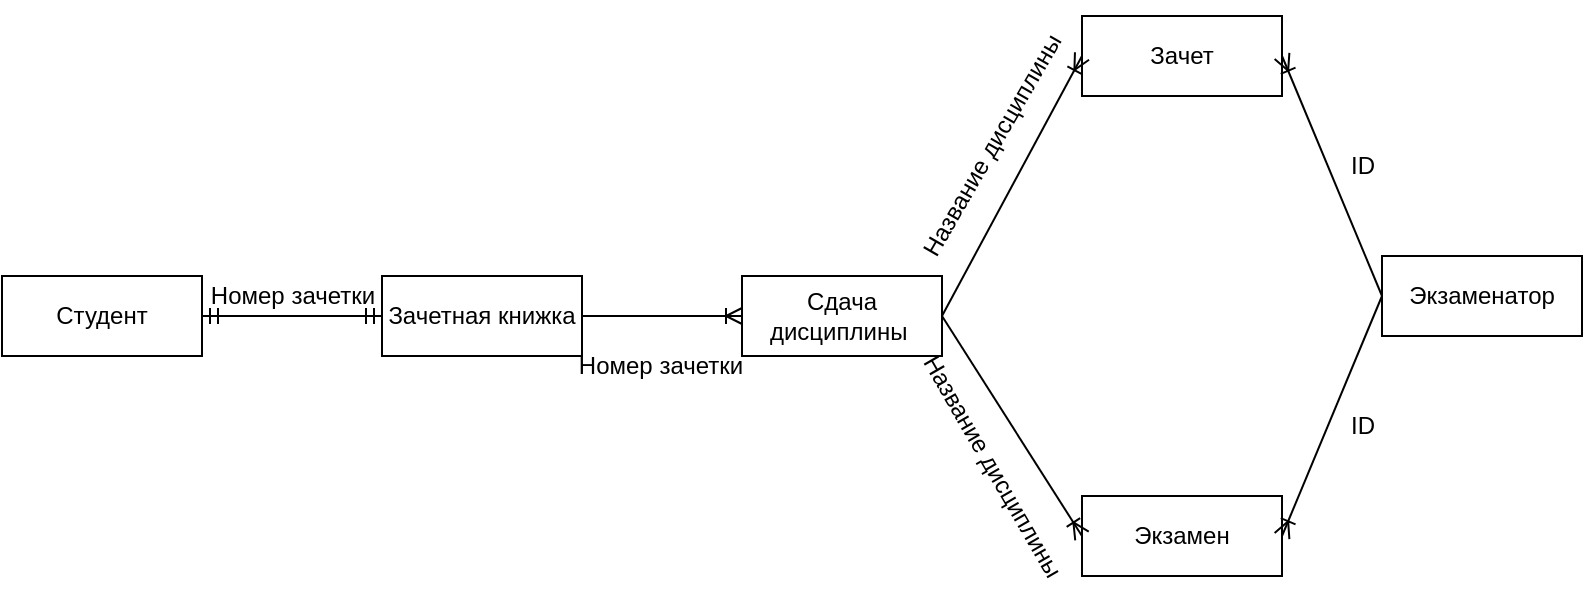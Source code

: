 <mxfile version="21.0.2" type="github">
  <diagram name="Страница 1" id="IKsaFZdsxYNKWXKrZ-dd">
    <mxGraphModel dx="954" dy="647" grid="1" gridSize="10" guides="1" tooltips="1" connect="1" arrows="1" fold="1" page="1" pageScale="1" pageWidth="827" pageHeight="1169" math="0" shadow="0">
      <root>
        <mxCell id="0" />
        <mxCell id="1" parent="0" />
        <mxCell id="oUwSweANlWVkf3pkpjq4-1" value="Студент" style="whiteSpace=wrap;html=1;align=center;" vertex="1" parent="1">
          <mxGeometry x="30" y="280" width="100" height="40" as="geometry" />
        </mxCell>
        <mxCell id="oUwSweANlWVkf3pkpjq4-2" value="Зачетная книжка" style="whiteSpace=wrap;html=1;align=center;" vertex="1" parent="1">
          <mxGeometry x="220" y="280" width="100" height="40" as="geometry" />
        </mxCell>
        <mxCell id="oUwSweANlWVkf3pkpjq4-3" value="Сдача дисциплины&amp;nbsp;" style="whiteSpace=wrap;html=1;align=center;" vertex="1" parent="1">
          <mxGeometry x="400" y="280" width="100" height="40" as="geometry" />
        </mxCell>
        <mxCell id="oUwSweANlWVkf3pkpjq4-4" value="Зачет" style="whiteSpace=wrap;html=1;align=center;" vertex="1" parent="1">
          <mxGeometry x="570" y="150" width="100" height="40" as="geometry" />
        </mxCell>
        <mxCell id="oUwSweANlWVkf3pkpjq4-5" value="Экзаменатор" style="whiteSpace=wrap;html=1;align=center;" vertex="1" parent="1">
          <mxGeometry x="720" y="270" width="100" height="40" as="geometry" />
        </mxCell>
        <mxCell id="oUwSweANlWVkf3pkpjq4-6" value="Экзамен" style="whiteSpace=wrap;html=1;align=center;" vertex="1" parent="1">
          <mxGeometry x="570" y="390" width="100" height="40" as="geometry" />
        </mxCell>
        <mxCell id="oUwSweANlWVkf3pkpjq4-8" value="" style="fontSize=12;html=1;endArrow=ERmandOne;startArrow=ERmandOne;rounded=0;exitX=1;exitY=0.5;exitDx=0;exitDy=0;" edge="1" parent="1" source="oUwSweANlWVkf3pkpjq4-1">
          <mxGeometry width="100" height="100" relative="1" as="geometry">
            <mxPoint x="390" y="390" as="sourcePoint" />
            <mxPoint x="220" y="300" as="targetPoint" />
          </mxGeometry>
        </mxCell>
        <mxCell id="oUwSweANlWVkf3pkpjq4-10" value="" style="fontSize=12;html=1;endArrow=ERoneToMany;rounded=0;exitX=1;exitY=0.5;exitDx=0;exitDy=0;" edge="1" parent="1" source="oUwSweANlWVkf3pkpjq4-2">
          <mxGeometry width="100" height="100" relative="1" as="geometry">
            <mxPoint x="390" y="390" as="sourcePoint" />
            <mxPoint x="400" y="300" as="targetPoint" />
          </mxGeometry>
        </mxCell>
        <mxCell id="oUwSweANlWVkf3pkpjq4-11" value="" style="fontSize=12;html=1;endArrow=ERoneToMany;rounded=0;exitX=1;exitY=0.5;exitDx=0;exitDy=0;entryX=0;entryY=0.5;entryDx=0;entryDy=0;" edge="1" parent="1" source="oUwSweANlWVkf3pkpjq4-3" target="oUwSweANlWVkf3pkpjq4-4">
          <mxGeometry width="100" height="100" relative="1" as="geometry">
            <mxPoint x="330" y="310" as="sourcePoint" />
            <mxPoint x="410" y="310" as="targetPoint" />
          </mxGeometry>
        </mxCell>
        <mxCell id="oUwSweANlWVkf3pkpjq4-12" value="" style="fontSize=12;html=1;endArrow=ERoneToMany;rounded=0;entryX=0;entryY=0.5;entryDx=0;entryDy=0;" edge="1" parent="1" target="oUwSweANlWVkf3pkpjq4-6">
          <mxGeometry width="100" height="100" relative="1" as="geometry">
            <mxPoint x="500" y="300" as="sourcePoint" />
            <mxPoint x="600" y="180" as="targetPoint" />
          </mxGeometry>
        </mxCell>
        <mxCell id="oUwSweANlWVkf3pkpjq4-13" value="" style="fontSize=12;html=1;endArrow=ERoneToMany;rounded=0;exitX=0;exitY=0.5;exitDx=0;exitDy=0;entryX=1;entryY=0.5;entryDx=0;entryDy=0;" edge="1" parent="1" source="oUwSweANlWVkf3pkpjq4-5" target="oUwSweANlWVkf3pkpjq4-4">
          <mxGeometry width="100" height="100" relative="1" as="geometry">
            <mxPoint x="510" y="310" as="sourcePoint" />
            <mxPoint x="600" y="180" as="targetPoint" />
          </mxGeometry>
        </mxCell>
        <mxCell id="oUwSweANlWVkf3pkpjq4-14" value="" style="fontSize=12;html=1;endArrow=ERoneToMany;rounded=0;exitX=0;exitY=0.5;exitDx=0;exitDy=0;entryX=1;entryY=0.5;entryDx=0;entryDy=0;" edge="1" parent="1" source="oUwSweANlWVkf3pkpjq4-5" target="oUwSweANlWVkf3pkpjq4-6">
          <mxGeometry width="100" height="100" relative="1" as="geometry">
            <mxPoint x="730" y="300" as="sourcePoint" />
            <mxPoint x="700" y="180" as="targetPoint" />
          </mxGeometry>
        </mxCell>
        <mxCell id="oUwSweANlWVkf3pkpjq4-15" value="Номер зачетки" style="text;html=1;align=center;verticalAlign=middle;resizable=0;points=[];autosize=1;strokeColor=none;fillColor=none;" vertex="1" parent="1">
          <mxGeometry x="120" y="275" width="110" height="30" as="geometry" />
        </mxCell>
        <mxCell id="oUwSweANlWVkf3pkpjq4-16" value="Номер зачетки" style="text;html=1;align=center;verticalAlign=middle;resizable=0;points=[];autosize=1;strokeColor=none;fillColor=none;" vertex="1" parent="1">
          <mxGeometry x="304" y="310" width="110" height="30" as="geometry" />
        </mxCell>
        <mxCell id="oUwSweANlWVkf3pkpjq4-17" value="Название дисциплины" style="text;html=1;align=center;verticalAlign=middle;resizable=0;points=[];autosize=1;strokeColor=none;fillColor=none;rotation=-60;" vertex="1" parent="1">
          <mxGeometry x="450" y="200" width="150" height="30" as="geometry" />
        </mxCell>
        <mxCell id="oUwSweANlWVkf3pkpjq4-18" value="Название дисциплины" style="text;html=1;align=center;verticalAlign=middle;resizable=0;points=[];autosize=1;strokeColor=none;fillColor=none;rotation=60;" vertex="1" parent="1">
          <mxGeometry x="450" y="360" width="150" height="30" as="geometry" />
        </mxCell>
        <mxCell id="oUwSweANlWVkf3pkpjq4-19" value="ID" style="text;html=1;align=center;verticalAlign=middle;resizable=0;points=[];autosize=1;strokeColor=none;fillColor=none;" vertex="1" parent="1">
          <mxGeometry x="690" y="210" width="40" height="30" as="geometry" />
        </mxCell>
        <mxCell id="oUwSweANlWVkf3pkpjq4-20" value="ID" style="text;html=1;align=center;verticalAlign=middle;resizable=0;points=[];autosize=1;strokeColor=none;fillColor=none;" vertex="1" parent="1">
          <mxGeometry x="690" y="340" width="40" height="30" as="geometry" />
        </mxCell>
      </root>
    </mxGraphModel>
  </diagram>
</mxfile>
